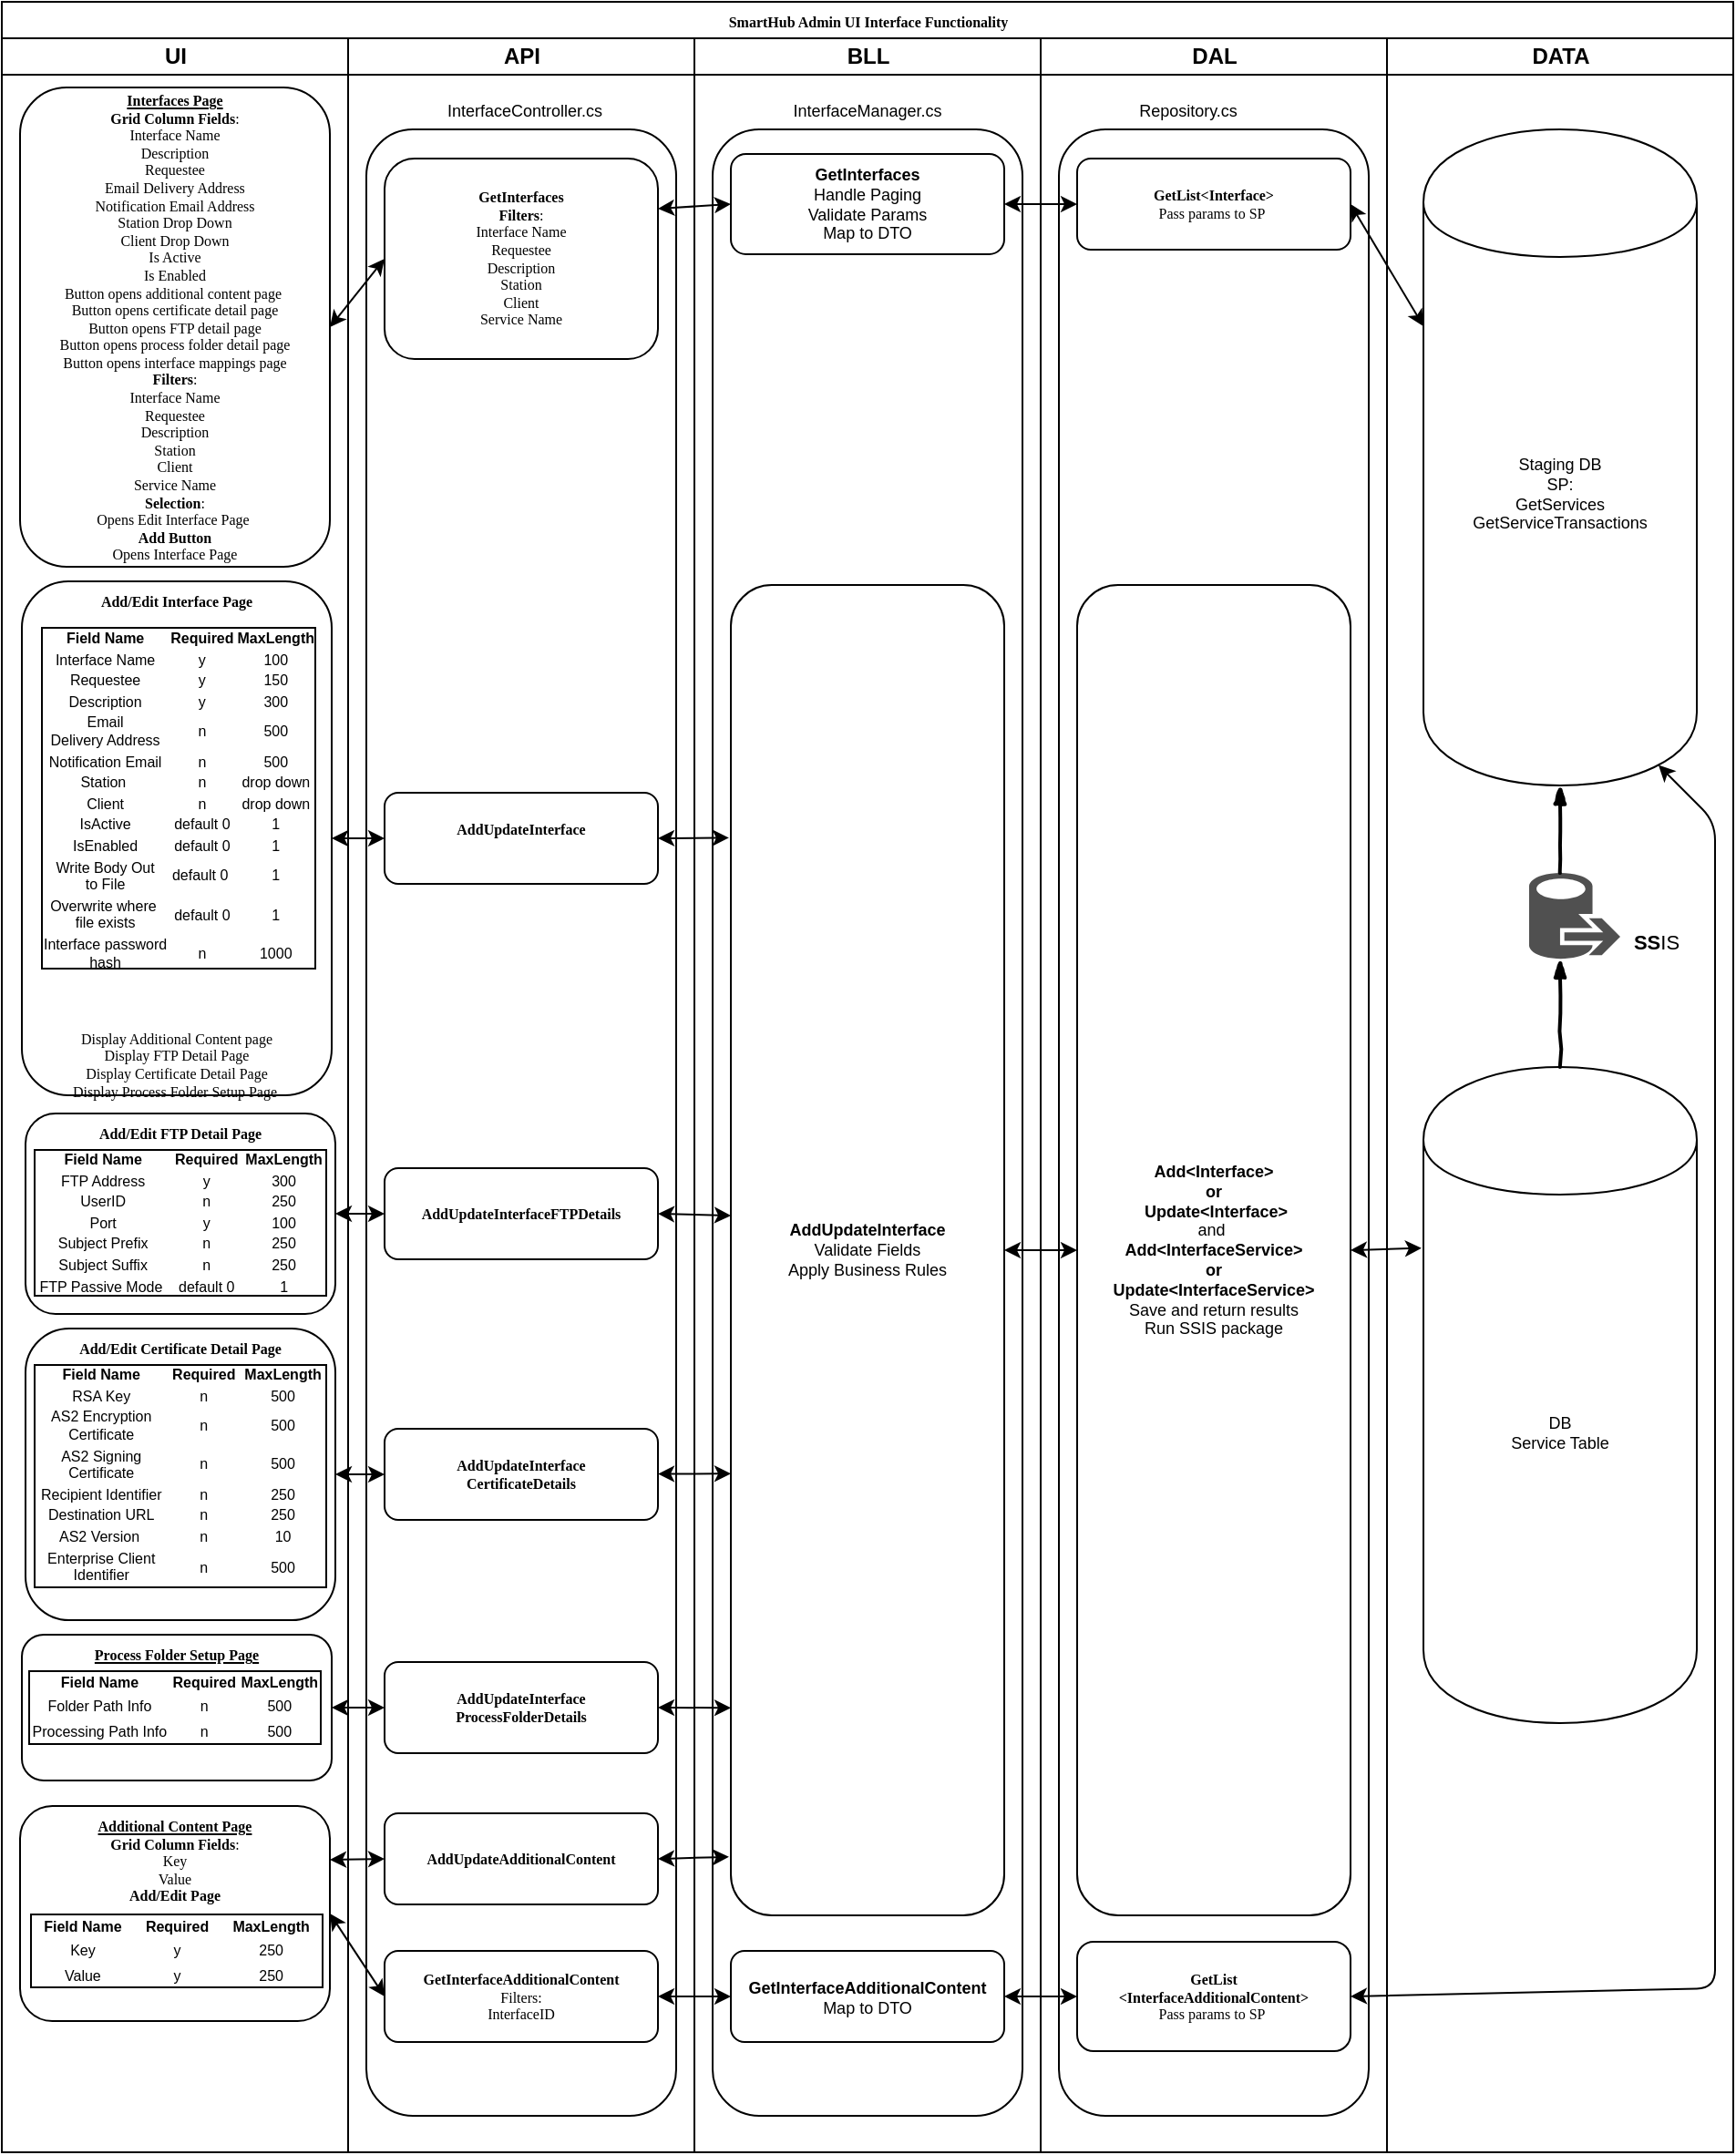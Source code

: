 <mxfile version="11.0.5" type="github"><diagram name="Page-1" id="74e2e168-ea6b-b213-b513-2b3c1d86103e"><mxGraphModel dx="1422" dy="764" grid="1" gridSize="10" guides="1" tooltips="1" connect="1" arrows="1" fold="1" page="1" pageScale="1" pageWidth="1100" pageHeight="850" background="#ffffff" math="0" shadow="0"><root><mxCell id="0"/><mxCell id="1" parent="0"/><mxCell id="77e6c97f196da883-1" value="SmartHub Admin UI Interface Functionality" style="swimlane;html=1;childLayout=stackLayout;startSize=20;rounded=0;shadow=0;labelBackgroundColor=none;strokeColor=#000000;strokeWidth=1;fillColor=#ffffff;fontFamily=Verdana;fontSize=8;fontColor=#000000;align=center;verticalAlign=top;" parent="1" vertex="1"><mxGeometry x="70" width="950" height="1180" as="geometry"/></mxCell><mxCell id="77e6c97f196da883-2" value="UI" style="swimlane;html=1;startSize=20;" parent="77e6c97f196da883-1" vertex="1"><mxGeometry y="20" width="190" height="1160" as="geometry"/></mxCell><mxCell id="Ao5RTdnZa-YezAbUxyMK-7" value="&lt;b&gt;&lt;u&gt;Process Folder Setup Page&lt;/u&gt;&lt;/b&gt;&lt;br&gt;" style="rounded=1;whiteSpace=wrap;html=1;shadow=0;labelBackgroundColor=none;strokeColor=#000000;strokeWidth=1;fillColor=#ffffff;fontFamily=Verdana;fontSize=8;fontColor=#000000;align=center;verticalAlign=top;" vertex="1" parent="77e6c97f196da883-2"><mxGeometry x="11" y="876" width="170" height="80" as="geometry"/></mxCell><mxCell id="77e6c97f196da883-8" value="&lt;b&gt;&lt;u&gt;Interfaces Page&lt;br&gt;&lt;/u&gt;Grid Column Fields&lt;/b&gt;:&lt;br&gt;Interface Name&lt;br&gt;Description&lt;br&gt;Requestee&lt;br&gt;Email Delivery Address&lt;br&gt;Notification Email Address&lt;br&gt;Station Drop Down&lt;br&gt;Client Drop Down&lt;br&gt;Is Active&lt;br&gt;Is Enabled&lt;br&gt;Button opens additional content page&amp;nbsp;&lt;br&gt;Button opens certificate detail page&lt;br&gt;Button opens FTP detail page&lt;br&gt;Button opens process folder detail page&lt;br&gt;Button opens interface mappings page&lt;br&gt;&lt;b&gt;Filters&lt;/b&gt;:&lt;br&gt;Interface Name&lt;br&gt;Requestee&lt;br&gt;Description&lt;br&gt;Station&lt;br&gt;Client&lt;br&gt;Service Name&lt;br&gt;&lt;b&gt;Selection&lt;/b&gt;:&lt;br&gt;Opens Edit Interface Page&amp;nbsp;&lt;br&gt;&lt;b&gt;Add Button&lt;/b&gt;&lt;br&gt;Opens Interface Page" style="rounded=1;whiteSpace=wrap;html=1;shadow=0;labelBackgroundColor=none;strokeColor=#000000;strokeWidth=1;fillColor=#ffffff;fontFamily=Verdana;fontSize=8;fontColor=#000000;align=center;" parent="77e6c97f196da883-2" vertex="1"><mxGeometry x="10" y="27" width="170" height="263" as="geometry"/></mxCell><mxCell id="Ah9zc4sFfrBGP1yTOG9I-1" value="&lt;b&gt;Add/Edit Interface Page&lt;/b&gt;&lt;br&gt;&lt;br&gt;&lt;br&gt;&lt;br&gt;&lt;br&gt;&lt;br&gt;&lt;br&gt;&lt;br&gt;&lt;br&gt;&lt;br&gt;&lt;br&gt;&lt;br&gt;&lt;br&gt;&lt;br&gt;&lt;br&gt;&lt;br&gt;&lt;br&gt;&lt;br&gt;&lt;br&gt;&lt;br&gt;&lt;br&gt;&lt;br&gt;&lt;br&gt;&lt;br&gt;&lt;br&gt;Display Additional Content page&lt;br&gt;Display FTP Detail Page&lt;br&gt;Display Certificate Detail Page&lt;br&gt;Display Process Folder Setup Page&amp;nbsp;" style="rounded=1;whiteSpace=wrap;html=1;shadow=0;labelBackgroundColor=none;strokeColor=#000000;strokeWidth=1;fillColor=#ffffff;fontFamily=Verdana;fontSize=8;fontColor=#000000;align=center;verticalAlign=top;" parent="77e6c97f196da883-2" vertex="1"><mxGeometry x="11" y="298" width="170" height="282" as="geometry"/></mxCell><mxCell id="Ah9zc4sFfrBGP1yTOG9I-2" value="&lt;b&gt;&lt;u&gt;Additional Content Page&lt;/u&gt;&lt;/b&gt;&lt;br&gt;&lt;b&gt;Grid Column Fields&lt;/b&gt;:&lt;br&gt;Key&lt;br&gt;Value&lt;br&gt;&lt;b&gt;Add/Edit Page&lt;br&gt;&lt;/b&gt;" style="rounded=1;whiteSpace=wrap;html=1;shadow=0;labelBackgroundColor=none;strokeColor=#000000;strokeWidth=1;fillColor=#ffffff;fontFamily=Verdana;fontSize=8;fontColor=#000000;align=center;verticalAlign=top;" parent="77e6c97f196da883-2" vertex="1"><mxGeometry x="10" y="970" width="170" height="118" as="geometry"/></mxCell><mxCell id="Ah9zc4sFfrBGP1yTOG9I-4" value="&lt;table border=&quot;0&quot; width=&quot;100%&quot; style=&quot;width: 100% ; height: 100% ; border-collapse: collapse&quot;&gt;&lt;tbody&gt;&lt;tr&gt;&lt;td&gt;&lt;b&gt;Field Name&lt;/b&gt;&lt;/td&gt;&lt;td&gt;&lt;b&gt;Required&lt;/b&gt;&lt;/td&gt;&lt;td&gt;&lt;b&gt;MaxLength&lt;/b&gt;&lt;/td&gt;&lt;/tr&gt;&lt;tr&gt;&lt;td&gt;Interface Name&lt;/td&gt;&lt;td&gt;y&lt;/td&gt;&lt;td&gt;100&lt;/td&gt;&lt;/tr&gt;&lt;tr&gt;&lt;td&gt;Requestee&lt;/td&gt;&lt;td&gt;y&lt;/td&gt;&lt;td&gt;150&lt;/td&gt;&lt;/tr&gt;&lt;tr&gt;&lt;td&gt;Description&lt;/td&gt;&lt;td&gt;y&lt;/td&gt;&lt;td&gt;300&lt;/td&gt;&lt;/tr&gt;&lt;tr&gt;&lt;td&gt;Email &lt;br&gt;Delivery Address&lt;/td&gt;&lt;td&gt;n&lt;/td&gt;&lt;td&gt;500&lt;/td&gt;&lt;/tr&gt;&lt;tr&gt;&lt;td&gt;Notification Email&lt;br&gt;&lt;/td&gt;&lt;td&gt;n&lt;/td&gt;&lt;td&gt;500&lt;/td&gt;&lt;/tr&gt;&lt;tr&gt;&lt;td&gt;Station&amp;nbsp;&lt;/td&gt;&lt;td&gt;n&lt;/td&gt;&lt;td&gt;drop down&lt;/td&gt;&lt;/tr&gt;&lt;tr&gt;&lt;td&gt;Client&lt;/td&gt;&lt;td&gt;n&lt;/td&gt;&lt;td&gt;drop down&lt;/td&gt;&lt;/tr&gt;&lt;tr&gt;&lt;td&gt;IsActive&lt;/td&gt;&lt;td&gt;default 0&lt;/td&gt;&lt;td&gt;1&lt;/td&gt;&lt;/tr&gt;&lt;tr&gt;&lt;td&gt;IsEnabled&lt;/td&gt;&lt;td&gt;default 0&lt;/td&gt;&lt;td&gt;1&lt;/td&gt;&lt;/tr&gt;&lt;tr&gt;&lt;td&gt;Write Body Out&lt;br&gt;to File&lt;/td&gt;&lt;td&gt;default 0&amp;nbsp;&lt;/td&gt;&lt;td&gt;1&lt;/td&gt;&lt;/tr&gt;&lt;tr&gt;&lt;td&gt;Overwrite where&amp;nbsp;&lt;br&gt;file exists&lt;/td&gt;&lt;td&gt;default 0&lt;/td&gt;&lt;td&gt;1&lt;/td&gt;&lt;/tr&gt;&lt;tr&gt;&lt;td&gt;Interface password&lt;br&gt;hash&lt;/td&gt;&lt;td&gt;n&lt;/td&gt;&lt;td&gt;1000&lt;/td&gt;&lt;/tr&gt;&lt;tr&gt;&lt;td&gt;&lt;br&gt;&lt;/td&gt;&lt;td&gt;&lt;br&gt;&lt;/td&gt;&lt;td&gt;&lt;br&gt;&lt;/td&gt;&lt;/tr&gt;&lt;tr&gt;&lt;td&gt;&lt;br&gt;&lt;/td&gt;&lt;td&gt;&lt;br&gt;&lt;/td&gt;&lt;td&gt;&lt;br&gt;&lt;/td&gt;&lt;/tr&gt;&lt;/tbody&gt;&lt;/table&gt;" style="text;html=1;strokeColor=#000000;fillColor=none;overflow=fill;fontSize=8;align=center;strokeWidth=1;" parent="77e6c97f196da883-2" vertex="1"><mxGeometry x="22" y="323.5" width="150" height="187" as="geometry"/></mxCell><mxCell id="Ao5RTdnZa-YezAbUxyMK-1" value="&lt;b&gt;Add/Edit FTP Detail Page&lt;br&gt;&lt;/b&gt;" style="rounded=1;whiteSpace=wrap;html=1;shadow=0;labelBackgroundColor=none;strokeColor=#000000;strokeWidth=1;fillColor=#ffffff;fontFamily=Verdana;fontSize=8;fontColor=#000000;align=center;verticalAlign=top;" vertex="1" parent="77e6c97f196da883-2"><mxGeometry x="13" y="590" width="170" height="110" as="geometry"/></mxCell><mxCell id="Ao5RTdnZa-YezAbUxyMK-2" value="&lt;table border=&quot;0&quot; width=&quot;100%&quot; style=&quot;width: 100% ; height: 100% ; border-collapse: collapse&quot;&gt;&lt;tbody&gt;&lt;tr&gt;&lt;td&gt;&lt;b&gt;Field Name&lt;/b&gt;&lt;/td&gt;&lt;td&gt;&lt;b&gt;Required&lt;/b&gt;&lt;/td&gt;&lt;td&gt;&lt;b&gt;MaxLength&lt;/b&gt;&lt;/td&gt;&lt;/tr&gt;&lt;tr&gt;&lt;td&gt;FTP Address&lt;/td&gt;&lt;td&gt;y&lt;/td&gt;&lt;td&gt;300&lt;/td&gt;&lt;/tr&gt;&lt;tr&gt;&lt;td&gt;UserID&lt;/td&gt;&lt;td&gt;n&lt;/td&gt;&lt;td&gt;250&lt;/td&gt;&lt;/tr&gt;&lt;tr&gt;&lt;td&gt;Port&lt;/td&gt;&lt;td&gt;y&lt;/td&gt;&lt;td&gt;100&lt;/td&gt;&lt;/tr&gt;&lt;tr&gt;&lt;td&gt;Subject Prefix&lt;br&gt;&lt;/td&gt;&lt;td&gt;n&lt;/td&gt;&lt;td&gt;250&lt;/td&gt;&lt;/tr&gt;&lt;tr&gt;&lt;td&gt;Subject Suffix&lt;/td&gt;&lt;td&gt;n&lt;/td&gt;&lt;td&gt;250&lt;/td&gt;&lt;/tr&gt;&lt;tr&gt;&lt;td&gt;FTP Passive Mode&amp;nbsp;&lt;/td&gt;&lt;td&gt;default 0&lt;/td&gt;&lt;td&gt;1&lt;/td&gt;&lt;/tr&gt;&lt;/tbody&gt;&lt;/table&gt;" style="text;html=1;strokeColor=#000000;fillColor=none;overflow=fill;fontSize=8;align=center;strokeWidth=1;" vertex="1" parent="77e6c97f196da883-2"><mxGeometry x="18" y="610" width="160" height="80" as="geometry"/></mxCell><mxCell id="Ao5RTdnZa-YezAbUxyMK-3" value="&lt;b&gt;Add/Edit Certificate Detail Page&lt;br&gt;&lt;/b&gt;" style="rounded=1;whiteSpace=wrap;html=1;shadow=0;labelBackgroundColor=none;strokeColor=#000000;strokeWidth=1;fillColor=#ffffff;fontFamily=Verdana;fontSize=8;fontColor=#000000;align=center;verticalAlign=top;" vertex="1" parent="77e6c97f196da883-2"><mxGeometry x="13" y="708" width="170" height="160" as="geometry"/></mxCell><mxCell id="Ao5RTdnZa-YezAbUxyMK-4" value="&lt;table border=&quot;0&quot; width=&quot;100%&quot; style=&quot;width: 100% ; height: 100% ; border-collapse: collapse&quot;&gt;&lt;tbody&gt;&lt;tr&gt;&lt;td&gt;&lt;b&gt;Field Name&lt;/b&gt;&lt;/td&gt;&lt;td&gt;&lt;b&gt;Required&lt;/b&gt;&lt;/td&gt;&lt;td&gt;&lt;b&gt;MaxLength&lt;/b&gt;&lt;/td&gt;&lt;/tr&gt;&lt;tr&gt;&lt;td&gt;RSA Key&lt;/td&gt;&lt;td&gt;n&lt;/td&gt;&lt;td&gt;500&lt;/td&gt;&lt;/tr&gt;&lt;tr&gt;&lt;td&gt;AS2 Encryption&lt;br&gt;Certificate&lt;/td&gt;&lt;td&gt;n&lt;/td&gt;&lt;td&gt;500&lt;/td&gt;&lt;/tr&gt;&lt;tr&gt;&lt;td&gt;AS2 Signing&lt;br&gt;Certificate&lt;/td&gt;&lt;td&gt;n&lt;/td&gt;&lt;td&gt;500&lt;/td&gt;&lt;/tr&gt;&lt;tr&gt;&lt;td&gt;Recipient Identifier&lt;/td&gt;&lt;td&gt;n&lt;/td&gt;&lt;td&gt;250&lt;/td&gt;&lt;/tr&gt;&lt;tr&gt;&lt;td&gt;Destination URL&lt;/td&gt;&lt;td&gt;n&lt;/td&gt;&lt;td&gt;250&lt;/td&gt;&lt;/tr&gt;&lt;tr&gt;&lt;td&gt;AS2 Version&amp;nbsp;&lt;/td&gt;&lt;td&gt;n&lt;/td&gt;&lt;td&gt;10&lt;/td&gt;&lt;/tr&gt;&lt;tr&gt;&lt;td&gt;Enterprise Client&lt;br&gt;Identifier&lt;/td&gt;&lt;td&gt;n&lt;/td&gt;&lt;td&gt;500&lt;/td&gt;&lt;/tr&gt;&lt;/tbody&gt;&lt;/table&gt;" style="text;html=1;strokeColor=#000000;fillColor=none;overflow=fill;fontSize=8;align=center;strokeWidth=1;" vertex="1" parent="77e6c97f196da883-2"><mxGeometry x="18" y="728" width="160" height="122" as="geometry"/></mxCell><mxCell id="Ao5RTdnZa-YezAbUxyMK-6" value="&lt;table border=&quot;0&quot; width=&quot;100%&quot; style=&quot;width: 100% ; height: 100% ; border-collapse: collapse&quot;&gt;&lt;tbody&gt;&lt;tr&gt;&lt;td&gt;&lt;b&gt;Field Name&lt;/b&gt;&lt;/td&gt;&lt;td&gt;&lt;b&gt;Required&lt;/b&gt;&lt;/td&gt;&lt;td&gt;&lt;b&gt;MaxLength&lt;/b&gt;&lt;/td&gt;&lt;/tr&gt;&lt;tr&gt;&lt;td&gt;Folder Path Info&lt;/td&gt;&lt;td&gt;n&lt;/td&gt;&lt;td&gt;500&lt;/td&gt;&lt;/tr&gt;&lt;tr&gt;&lt;td&gt;Processing Path Info&lt;/td&gt;&lt;td&gt;n&lt;/td&gt;&lt;td&gt;500&lt;/td&gt;&lt;/tr&gt;&lt;/tbody&gt;&lt;/table&gt;" style="text;html=1;strokeColor=#000000;fillColor=none;overflow=fill;fontSize=8;align=center;strokeWidth=1;" vertex="1" parent="77e6c97f196da883-2"><mxGeometry x="15" y="896" width="160" height="40" as="geometry"/></mxCell><mxCell id="Ao5RTdnZa-YezAbUxyMK-8" value="&lt;table border=&quot;0&quot; width=&quot;100%&quot; style=&quot;width: 100% ; height: 100% ; border-collapse: collapse&quot;&gt;&lt;tbody&gt;&lt;tr&gt;&lt;td&gt;&lt;b&gt;Field Name&lt;/b&gt;&lt;/td&gt;&lt;td&gt;&lt;b&gt;Required&lt;/b&gt;&lt;/td&gt;&lt;td&gt;&lt;b&gt;MaxLength&lt;/b&gt;&lt;/td&gt;&lt;/tr&gt;&lt;tr&gt;&lt;td&gt;Key&lt;/td&gt;&lt;td&gt;y&lt;/td&gt;&lt;td&gt;250&lt;/td&gt;&lt;/tr&gt;&lt;tr&gt;&lt;td&gt;Value&lt;/td&gt;&lt;td&gt;y&lt;/td&gt;&lt;td&gt;250&lt;/td&gt;&lt;/tr&gt;&lt;/tbody&gt;&lt;/table&gt;" style="text;html=1;strokeColor=#000000;fillColor=none;overflow=fill;fontSize=8;align=center;strokeWidth=1;" vertex="1" parent="77e6c97f196da883-2"><mxGeometry x="16" y="1029.5" width="160" height="40" as="geometry"/></mxCell><mxCell id="77e6c97f196da883-4" value="API" style="swimlane;html=1;startSize=20;" parent="77e6c97f196da883-1" vertex="1"><mxGeometry x="190" y="20" width="190" height="1160" as="geometry"/></mxCell><mxCell id="62eIiWP3n_bbntUUO8FA-11" value="" style="rounded=1;whiteSpace=wrap;html=1;fontSize=9;align=center;" parent="77e6c97f196da883-4" vertex="1"><mxGeometry x="10" y="50" width="170" height="1090" as="geometry"/></mxCell><mxCell id="77e6c97f196da883-11" value="&lt;b&gt;GetInterfaces&lt;br&gt;Filters&lt;/b&gt;:&lt;br&gt;Interface Name&lt;br&gt;Requestee&lt;br&gt;Description&lt;br&gt;Station&lt;br&gt;Client&lt;br&gt;Service Name" style="rounded=1;whiteSpace=wrap;html=1;shadow=0;labelBackgroundColor=none;strokeColor=#000000;strokeWidth=1;fillColor=#ffffff;fontFamily=Verdana;fontSize=8;fontColor=#000000;align=center;" parent="77e6c97f196da883-4" vertex="1"><mxGeometry x="20" y="66" width="150" height="110" as="geometry"/></mxCell><mxCell id="62eIiWP3n_bbntUUO8FA-1" value="&lt;b&gt;AddUpdateInterface&lt;br&gt;&amp;nbsp;&lt;/b&gt;" style="rounded=1;whiteSpace=wrap;html=1;shadow=0;labelBackgroundColor=none;strokeColor=#000000;strokeWidth=1;fillColor=#ffffff;fontFamily=Verdana;fontSize=8;fontColor=#000000;align=center;verticalAlign=middle;" parent="77e6c97f196da883-4" vertex="1"><mxGeometry x="20" y="414" width="150" height="50" as="geometry"/></mxCell><mxCell id="62eIiWP3n_bbntUUO8FA-12" value="InterfaceController.cs" style="text;html=1;strokeColor=none;fillColor=none;align=center;verticalAlign=middle;whiteSpace=wrap;rounded=0;fontSize=9;" parent="77e6c97f196da883-4" vertex="1"><mxGeometry x="77" y="30" width="40" height="20" as="geometry"/></mxCell><mxCell id="62eIiWP3n_bbntUUO8FA-4" value="&lt;b&gt;GetInterfaceAdditionalContent&lt;/b&gt;&lt;br&gt;Filters:&lt;br&gt;InterfaceID&lt;br&gt;" style="rounded=1;whiteSpace=wrap;html=1;shadow=0;labelBackgroundColor=none;strokeColor=#000000;strokeWidth=1;fillColor=#ffffff;fontFamily=Verdana;fontSize=8;fontColor=#000000;align=center;verticalAlign=middle;" parent="77e6c97f196da883-4" vertex="1"><mxGeometry x="20" y="1049.5" width="150" height="50" as="geometry"/></mxCell><mxCell id="Ao5RTdnZa-YezAbUxyMK-10" value="&lt;b&gt;AddUpdateAdditionalContent&lt;/b&gt;&lt;br&gt;" style="rounded=1;whiteSpace=wrap;html=1;shadow=0;labelBackgroundColor=none;strokeColor=#000000;strokeWidth=1;fillColor=#ffffff;fontFamily=Verdana;fontSize=8;fontColor=#000000;align=center;verticalAlign=middle;" vertex="1" parent="77e6c97f196da883-4"><mxGeometry x="20" y="974" width="150" height="50" as="geometry"/></mxCell><mxCell id="Ao5RTdnZa-YezAbUxyMK-11" value="&lt;b&gt;AddUpdateInterface&lt;br&gt;ProcessFolderDetails&lt;/b&gt;" style="rounded=1;whiteSpace=wrap;html=1;shadow=0;labelBackgroundColor=none;strokeColor=#000000;strokeWidth=1;fillColor=#ffffff;fontFamily=Verdana;fontSize=8;fontColor=#000000;align=center;verticalAlign=middle;" vertex="1" parent="77e6c97f196da883-4"><mxGeometry x="20" y="891" width="150" height="50" as="geometry"/></mxCell><mxCell id="Ao5RTdnZa-YezAbUxyMK-12" value="&lt;b&gt;AddUpdateInterface&lt;br&gt;CertificateDetails&lt;/b&gt;" style="rounded=1;whiteSpace=wrap;html=1;shadow=0;labelBackgroundColor=none;strokeColor=#000000;strokeWidth=1;fillColor=#ffffff;fontFamily=Verdana;fontSize=8;fontColor=#000000;align=center;verticalAlign=middle;" vertex="1" parent="77e6c97f196da883-4"><mxGeometry x="20" y="763" width="150" height="50" as="geometry"/></mxCell><mxCell id="Ao5RTdnZa-YezAbUxyMK-13" value="&lt;b&gt;AddUpdateInterfaceFTPDetails&lt;/b&gt;" style="rounded=1;whiteSpace=wrap;html=1;shadow=0;labelBackgroundColor=none;strokeColor=#000000;strokeWidth=1;fillColor=#ffffff;fontFamily=Verdana;fontSize=8;fontColor=#000000;align=center;verticalAlign=middle;" vertex="1" parent="77e6c97f196da883-4"><mxGeometry x="20" y="620" width="150" height="50" as="geometry"/></mxCell><mxCell id="77e6c97f196da883-5" value="BLL" style="swimlane;html=1;startSize=20;" parent="77e6c97f196da883-1" vertex="1"><mxGeometry x="380" y="20" width="190" height="1160" as="geometry"/></mxCell><mxCell id="62eIiWP3n_bbntUUO8FA-9" value="" style="rounded=1;whiteSpace=wrap;html=1;shadow=0;labelBackgroundColor=none;strokeColor=#000000;strokeWidth=1;fillColor=#ffffff;fontFamily=Verdana;fontSize=8;fontColor=#000000;align=center;" parent="77e6c97f196da883-5" vertex="1"><mxGeometry x="10" y="50" width="170" height="1090" as="geometry"/></mxCell><mxCell id="62eIiWP3n_bbntUUO8FA-14" value="InterfaceManager.cs" style="text;html=1;strokeColor=none;fillColor=none;align=center;verticalAlign=middle;whiteSpace=wrap;rounded=0;fontSize=9;" parent="77e6c97f196da883-5" vertex="1"><mxGeometry x="75" y="30" width="40" height="20" as="geometry"/></mxCell><mxCell id="62eIiWP3n_bbntUUO8FA-15" value="&lt;b&gt;GetInterfaces&lt;/b&gt;&lt;br&gt;Handle Paging&lt;br&gt;Validate Params&lt;br&gt;Map to DTO" style="rounded=1;whiteSpace=wrap;html=1;fontSize=9;align=center;" parent="77e6c97f196da883-5" vertex="1"><mxGeometry x="20" y="63.5" width="150" height="55" as="geometry"/></mxCell><mxCell id="62eIiWP3n_bbntUUO8FA-16" value="&lt;b&gt;AddUpdateInterface&lt;/b&gt;&lt;br&gt;Validate Fields&lt;br&gt;Apply Business Rules" style="rounded=1;whiteSpace=wrap;html=1;fontSize=9;align=center;" parent="77e6c97f196da883-5" vertex="1"><mxGeometry x="20" y="300" width="150" height="730" as="geometry"/></mxCell><mxCell id="62eIiWP3n_bbntUUO8FA-17" value="&lt;b&gt;GetInterfaceAdditionalContent&lt;/b&gt;&lt;br&gt;Map to DTO" style="rounded=1;whiteSpace=wrap;html=1;fontSize=9;align=center;" parent="77e6c97f196da883-5" vertex="1"><mxGeometry x="20" y="1049.5" width="150" height="50" as="geometry"/></mxCell><mxCell id="77e6c97f196da883-6" value="DAL" style="swimlane;html=1;startSize=20;" parent="77e6c97f196da883-1" vertex="1"><mxGeometry x="570" y="20" width="190" height="1160" as="geometry"/></mxCell><mxCell id="62eIiWP3n_bbntUUO8FA-22" value="" style="rounded=1;whiteSpace=wrap;html=1;fontSize=9;align=center;" parent="77e6c97f196da883-6" vertex="1"><mxGeometry x="10" y="50" width="170" height="1090" as="geometry"/></mxCell><mxCell id="62eIiWP3n_bbntUUO8FA-10" value="&lt;b&gt;GetList&amp;lt;Interface&amp;gt;&lt;br&gt;&lt;/b&gt;Pass params to SP&amp;nbsp;" style="rounded=1;whiteSpace=wrap;html=1;shadow=0;labelBackgroundColor=none;strokeColor=#000000;strokeWidth=1;fillColor=#ffffff;fontFamily=Verdana;fontSize=8;fontColor=#000000;align=center;" parent="77e6c97f196da883-6" vertex="1"><mxGeometry x="20" y="66" width="150" height="50" as="geometry"/></mxCell><mxCell id="62eIiWP3n_bbntUUO8FA-18" value="&lt;b&gt;Add&amp;lt;Interface&amp;gt; &lt;br&gt;or&lt;br&gt;&amp;nbsp;Update&amp;lt;Interface&amp;gt;&lt;br&gt;&lt;/b&gt;and&amp;nbsp;&lt;br&gt;&lt;b&gt;Add&amp;lt;InterfaceService&amp;gt;&lt;/b&gt;&lt;br&gt;&lt;b&gt;or&lt;br&gt;Update&amp;lt;InterfaceService&amp;gt;&lt;/b&gt;&lt;br&gt;Save and return results&lt;br&gt;Run SSIS package" style="rounded=1;whiteSpace=wrap;html=1;fontSize=9;align=center;" parent="77e6c97f196da883-6" vertex="1"><mxGeometry x="20" y="300" width="150" height="730" as="geometry"/></mxCell><mxCell id="62eIiWP3n_bbntUUO8FA-23" value="Repository.cs" style="text;html=1;strokeColor=none;fillColor=none;align=center;verticalAlign=middle;whiteSpace=wrap;rounded=0;fontSize=9;" parent="77e6c97f196da883-6" vertex="1"><mxGeometry x="61" y="30" width="40" height="20" as="geometry"/></mxCell><mxCell id="Ao5RTdnZa-YezAbUxyMK-25" value="&lt;b&gt;GetList&lt;br&gt;&amp;lt;InterfaceAdditionalContent&amp;gt;&lt;br&gt;&lt;/b&gt;Pass params to SP&amp;nbsp;" style="rounded=1;whiteSpace=wrap;html=1;shadow=0;labelBackgroundColor=none;strokeColor=#000000;strokeWidth=1;fillColor=#ffffff;fontFamily=Verdana;fontSize=8;fontColor=#000000;align=center;" vertex="1" parent="77e6c97f196da883-6"><mxGeometry x="20" y="1044.5" width="150" height="60" as="geometry"/></mxCell><mxCell id="62eIiWP3n_bbntUUO8FA-31" value="" style="endArrow=classic;startArrow=classic;html=1;fontSize=9;entryX=0;entryY=0.5;entryDx=0;entryDy=0;exitX=1;exitY=0.5;exitDx=0;exitDy=0;" parent="77e6c97f196da883-1" source="77e6c97f196da883-8" target="77e6c97f196da883-11" edge="1"><mxGeometry width="50" height="50" relative="1" as="geometry"><mxPoint y="820" as="sourcePoint"/><mxPoint x="50" y="770" as="targetPoint"/></mxGeometry></mxCell><mxCell id="62eIiWP3n_bbntUUO8FA-32" value="" style="endArrow=classic;startArrow=classic;html=1;fontSize=9;exitX=1;exitY=0.5;exitDx=0;exitDy=0;entryX=-0.007;entryY=0.19;entryDx=0;entryDy=0;entryPerimeter=0;" parent="77e6c97f196da883-1" source="62eIiWP3n_bbntUUO8FA-1" target="62eIiWP3n_bbntUUO8FA-16" edge="1"><mxGeometry width="50" height="50" relative="1" as="geometry"><mxPoint y="820" as="sourcePoint"/><mxPoint x="400" y="457" as="targetPoint"/></mxGeometry></mxCell><mxCell id="62eIiWP3n_bbntUUO8FA-33" value="" style="endArrow=classic;startArrow=classic;html=1;fontSize=9;exitX=1;exitY=0.5;exitDx=0;exitDy=0;entryX=0;entryY=0.5;entryDx=0;entryDy=0;" parent="77e6c97f196da883-1" source="62eIiWP3n_bbntUUO8FA-16" target="62eIiWP3n_bbntUUO8FA-18" edge="1"><mxGeometry width="50" height="50" relative="1" as="geometry"><mxPoint y="820" as="sourcePoint"/><mxPoint x="592" y="458" as="targetPoint"/></mxGeometry></mxCell><mxCell id="62eIiWP3n_bbntUUO8FA-35" value="" style="endArrow=classic;startArrow=classic;html=1;fontSize=9;entryX=0;entryY=0.3;entryDx=0;entryDy=0;exitX=1;exitY=0.5;exitDx=0;exitDy=0;" parent="77e6c97f196da883-1" source="62eIiWP3n_bbntUUO8FA-10" target="62eIiWP3n_bbntUUO8FA-25" edge="1"><mxGeometry width="50" height="50" relative="1" as="geometry"><mxPoint y="820" as="sourcePoint"/><mxPoint x="50" y="770" as="targetPoint"/></mxGeometry></mxCell><mxCell id="62eIiWP3n_bbntUUO8FA-36" value="" style="endArrow=classic;startArrow=classic;html=1;fontSize=9;entryX=0.86;entryY=0.969;entryDx=0;entryDy=0;exitX=1;exitY=0.5;exitDx=0;exitDy=0;entryPerimeter=0;" parent="77e6c97f196da883-1" source="Ao5RTdnZa-YezAbUxyMK-25" target="62eIiWP3n_bbntUUO8FA-25" edge="1"><mxGeometry width="50" height="50" relative="1" as="geometry"><mxPoint x="740" y="615" as="sourcePoint"/><mxPoint x="50" y="770" as="targetPoint"/><Array as="points"><mxPoint x="940" y="1090"/><mxPoint x="940" y="450"/></Array></mxGeometry></mxCell><mxCell id="Ah9zc4sFfrBGP1yTOG9I-7" value="" style="endArrow=classic;startArrow=classic;html=1;fontSize=8;entryX=0;entryY=0.5;entryDx=0;entryDy=0;exitX=1;exitY=0.5;exitDx=0;exitDy=0;" parent="77e6c97f196da883-1" source="Ah9zc4sFfrBGP1yTOG9I-1" target="62eIiWP3n_bbntUUO8FA-1" edge="1"><mxGeometry width="50" height="50" relative="1" as="geometry"><mxPoint y="650" as="sourcePoint"/><mxPoint x="50" y="600" as="targetPoint"/></mxGeometry></mxCell><mxCell id="Ah9zc4sFfrBGP1yTOG9I-8" value="" style="endArrow=classic;startArrow=classic;html=1;fontSize=8;entryX=0;entryY=0.5;entryDx=0;entryDy=0;exitX=1;exitY=0.5;exitDx=0;exitDy=0;" parent="77e6c97f196da883-1" source="Ah9zc4sFfrBGP1yTOG9I-2" target="62eIiWP3n_bbntUUO8FA-4" edge="1"><mxGeometry width="50" height="50" relative="1" as="geometry"><mxPoint y="650" as="sourcePoint"/><mxPoint x="50" y="600" as="targetPoint"/></mxGeometry></mxCell><mxCell id="Ah9zc4sFfrBGP1yTOG9I-9" value="" style="endArrow=classic;startArrow=classic;html=1;fontSize=8;entryX=0;entryY=0.5;entryDx=0;entryDy=0;exitX=1;exitY=0.5;exitDx=0;exitDy=0;" parent="77e6c97f196da883-1" source="62eIiWP3n_bbntUUO8FA-4" target="62eIiWP3n_bbntUUO8FA-17" edge="1"><mxGeometry width="50" height="50" relative="1" as="geometry"><mxPoint y="650" as="sourcePoint"/><mxPoint x="50" y="600" as="targetPoint"/></mxGeometry></mxCell><mxCell id="Ah9zc4sFfrBGP1yTOG9I-10" value="" style="endArrow=classic;startArrow=classic;html=1;fontSize=8;entryX=0;entryY=0.5;entryDx=0;entryDy=0;exitX=1;exitY=0.5;exitDx=0;exitDy=0;" parent="77e6c97f196da883-1" source="62eIiWP3n_bbntUUO8FA-17" target="Ao5RTdnZa-YezAbUxyMK-25" edge="1"><mxGeometry width="50" height="50" relative="1" as="geometry"><mxPoint y="650" as="sourcePoint"/><mxPoint x="590" y="615" as="targetPoint"/></mxGeometry></mxCell><mxCell id="77e6c97f196da883-7" value="DATA" style="swimlane;html=1;startSize=20;align=center;" parent="77e6c97f196da883-1" vertex="1"><mxGeometry x="760" y="20" width="190" height="1160" as="geometry"/></mxCell><mxCell id="62eIiWP3n_bbntUUO8FA-25" value="Staging DB&lt;br&gt;SP:&lt;br&gt;GetServices&lt;br&gt;GetServiceTransactions" style="shape=cylinder;whiteSpace=wrap;html=1;boundedLbl=1;backgroundOutline=1;fontSize=9;align=center;" parent="77e6c97f196da883-7" vertex="1"><mxGeometry x="20" y="50" width="150" height="360" as="geometry"/></mxCell><mxCell id="62eIiWP3n_bbntUUO8FA-26" value="DB&lt;br&gt;Service Table" style="shape=cylinder;whiteSpace=wrap;html=1;boundedLbl=1;backgroundOutline=1;fontSize=9;align=center;" parent="77e6c97f196da883-7" vertex="1"><mxGeometry x="20" y="564.5" width="150" height="360" as="geometry"/></mxCell><mxCell id="62eIiWP3n_bbntUUO8FA-27" value="" style="pointerEvents=1;shadow=0;dashed=0;html=1;strokeColor=none;labelPosition=center;verticalLabelPosition=bottom;verticalAlign=top;align=center;shape=mxgraph.mscae.intune.data_migration_wizard;fillColor=#505050;fontSize=9;" parent="77e6c97f196da883-7" vertex="1"><mxGeometry x="78" y="457.5" width="50" height="48" as="geometry"/></mxCell><mxCell id="62eIiWP3n_bbntUUO8FA-28" value="" style="rounded=0;comic=1;strokeWidth=2;endArrow=blockThin;html=1;fontFamily=Comic Sans MS;fontStyle=1;entryX=0.34;entryY=0.995;entryDx=0;entryDy=0;entryPerimeter=0;" parent="77e6c97f196da883-7" source="62eIiWP3n_bbntUUO8FA-26" target="62eIiWP3n_bbntUUO8FA-27" edge="1"><mxGeometry width="50" height="50" relative="1" as="geometry"><mxPoint x="128" y="539.5" as="sourcePoint"/><mxPoint x="178" y="489.5" as="targetPoint"/></mxGeometry></mxCell><mxCell id="62eIiWP3n_bbntUUO8FA-30" value="&lt;font style=&quot;font-size: 11px&quot;&gt;&lt;b&gt;SS&lt;/b&gt;IS&lt;/font&gt;" style="text;html=1;strokeColor=none;fillColor=none;align=center;verticalAlign=middle;whiteSpace=wrap;rounded=0;fontSize=9;" parent="77e6c97f196da883-7" vertex="1"><mxGeometry x="128" y="485.5" width="40" height="20" as="geometry"/></mxCell><mxCell id="Ao5RTdnZa-YezAbUxyMK-9" value="" style="rounded=0;comic=1;strokeWidth=2;endArrow=blockThin;html=1;fontFamily=Comic Sans MS;fontStyle=1;exitX=0.34;exitY=0.01;exitDx=0;exitDy=0;entryX=0.5;entryY=1;entryDx=0;entryDy=0;exitPerimeter=0;" edge="1" parent="77e6c97f196da883-7" source="62eIiWP3n_bbntUUO8FA-27" target="62eIiWP3n_bbntUUO8FA-25"><mxGeometry width="50" height="50" relative="1" as="geometry"><mxPoint x="105" y="574.5" as="sourcePoint"/><mxPoint x="105" y="515.26" as="targetPoint"/></mxGeometry></mxCell><mxCell id="Ao5RTdnZa-YezAbUxyMK-17" value="" style="endArrow=classic;startArrow=classic;html=1;entryX=0;entryY=0.5;entryDx=0;entryDy=0;exitX=1;exitY=0.5;exitDx=0;exitDy=0;" edge="1" parent="77e6c97f196da883-1" source="Ao5RTdnZa-YezAbUxyMK-1" target="Ao5RTdnZa-YezAbUxyMK-13"><mxGeometry width="50" height="50" relative="1" as="geometry"><mxPoint y="1250" as="sourcePoint"/><mxPoint x="50" y="1200" as="targetPoint"/></mxGeometry></mxCell><mxCell id="Ao5RTdnZa-YezAbUxyMK-18" value="" style="endArrow=classic;startArrow=classic;html=1;entryX=0;entryY=0.5;entryDx=0;entryDy=0;exitX=1;exitY=0.5;exitDx=0;exitDy=0;" edge="1" parent="77e6c97f196da883-1" source="Ao5RTdnZa-YezAbUxyMK-3" target="Ao5RTdnZa-YezAbUxyMK-12"><mxGeometry width="50" height="50" relative="1" as="geometry"><mxPoint y="1250" as="sourcePoint"/><mxPoint x="50" y="1200" as="targetPoint"/></mxGeometry></mxCell><mxCell id="Ao5RTdnZa-YezAbUxyMK-19" value="" style="endArrow=classic;startArrow=classic;html=1;entryX=0;entryY=0.5;entryDx=0;entryDy=0;exitX=1;exitY=0.5;exitDx=0;exitDy=0;" edge="1" parent="77e6c97f196da883-1" source="Ao5RTdnZa-YezAbUxyMK-7" target="Ao5RTdnZa-YezAbUxyMK-11"><mxGeometry width="50" height="50" relative="1" as="geometry"><mxPoint y="1250" as="sourcePoint"/><mxPoint x="50" y="1200" as="targetPoint"/></mxGeometry></mxCell><mxCell id="Ao5RTdnZa-YezAbUxyMK-20" value="" style="endArrow=classic;startArrow=classic;html=1;entryX=0;entryY=0.5;entryDx=0;entryDy=0;exitX=1;exitY=0.25;exitDx=0;exitDy=0;" edge="1" parent="77e6c97f196da883-1" source="Ah9zc4sFfrBGP1yTOG9I-2" target="Ao5RTdnZa-YezAbUxyMK-10"><mxGeometry width="50" height="50" relative="1" as="geometry"><mxPoint y="1250" as="sourcePoint"/><mxPoint x="50" y="1200" as="targetPoint"/></mxGeometry></mxCell><mxCell id="Ao5RTdnZa-YezAbUxyMK-21" value="" style="endArrow=classic;startArrow=classic;html=1;exitX=1;exitY=0.5;exitDx=0;exitDy=0;entryX=0;entryY=0.474;entryDx=0;entryDy=0;entryPerimeter=0;" edge="1" parent="77e6c97f196da883-1" source="Ao5RTdnZa-YezAbUxyMK-13" target="62eIiWP3n_bbntUUO8FA-16"><mxGeometry width="50" height="50" relative="1" as="geometry"><mxPoint y="1250" as="sourcePoint"/><mxPoint x="400" y="664" as="targetPoint"/></mxGeometry></mxCell><mxCell id="Ao5RTdnZa-YezAbUxyMK-22" value="" style="endArrow=classic;startArrow=classic;html=1;entryX=0;entryY=0.668;entryDx=0;entryDy=0;entryPerimeter=0;" edge="1" parent="77e6c97f196da883-1" source="Ao5RTdnZa-YezAbUxyMK-12" target="62eIiWP3n_bbntUUO8FA-16"><mxGeometry width="50" height="50" relative="1" as="geometry"><mxPoint y="1250" as="sourcePoint"/><mxPoint x="50" y="1200" as="targetPoint"/></mxGeometry></mxCell><mxCell id="Ao5RTdnZa-YezAbUxyMK-23" value="" style="endArrow=classic;startArrow=classic;html=1;entryX=0;entryY=0.844;entryDx=0;entryDy=0;entryPerimeter=0;exitX=1;exitY=0.5;exitDx=0;exitDy=0;" edge="1" parent="77e6c97f196da883-1" source="Ao5RTdnZa-YezAbUxyMK-11" target="62eIiWP3n_bbntUUO8FA-16"><mxGeometry width="50" height="50" relative="1" as="geometry"><mxPoint y="1250" as="sourcePoint"/><mxPoint x="50" y="1200" as="targetPoint"/></mxGeometry></mxCell><mxCell id="Ao5RTdnZa-YezAbUxyMK-24" value="" style="endArrow=classic;startArrow=classic;html=1;entryX=-0.007;entryY=0.956;entryDx=0;entryDy=0;entryPerimeter=0;exitX=1;exitY=0.5;exitDx=0;exitDy=0;" edge="1" parent="77e6c97f196da883-1" source="Ao5RTdnZa-YezAbUxyMK-10" target="62eIiWP3n_bbntUUO8FA-16"><mxGeometry width="50" height="50" relative="1" as="geometry"><mxPoint y="1250" as="sourcePoint"/><mxPoint x="50" y="1200" as="targetPoint"/></mxGeometry></mxCell><mxCell id="Ao5RTdnZa-YezAbUxyMK-26" value="" style="endArrow=classic;startArrow=classic;html=1;entryX=-0.007;entryY=0.276;entryDx=0;entryDy=0;entryPerimeter=0;exitX=1;exitY=0.5;exitDx=0;exitDy=0;" edge="1" parent="77e6c97f196da883-1" source="62eIiWP3n_bbntUUO8FA-18" target="62eIiWP3n_bbntUUO8FA-26"><mxGeometry width="50" height="50" relative="1" as="geometry"><mxPoint y="1250" as="sourcePoint"/><mxPoint x="50" y="1200" as="targetPoint"/></mxGeometry></mxCell><mxCell id="Ao5RTdnZa-YezAbUxyMK-27" value="" style="endArrow=classic;startArrow=classic;html=1;entryX=0;entryY=0.5;entryDx=0;entryDy=0;exitX=1;exitY=0.5;exitDx=0;exitDy=0;" edge="1" parent="77e6c97f196da883-1" source="62eIiWP3n_bbntUUO8FA-15" target="62eIiWP3n_bbntUUO8FA-10"><mxGeometry width="50" height="50" relative="1" as="geometry"><mxPoint y="1250" as="sourcePoint"/><mxPoint x="50" y="1200" as="targetPoint"/></mxGeometry></mxCell><mxCell id="Ao5RTdnZa-YezAbUxyMK-28" value="" style="endArrow=classic;startArrow=classic;html=1;entryX=0;entryY=0.5;entryDx=0;entryDy=0;exitX=1;exitY=0.25;exitDx=0;exitDy=0;" edge="1" parent="77e6c97f196da883-1" source="77e6c97f196da883-11" target="62eIiWP3n_bbntUUO8FA-15"><mxGeometry width="50" height="50" relative="1" as="geometry"><mxPoint y="1250" as="sourcePoint"/><mxPoint x="50" y="1200" as="targetPoint"/></mxGeometry></mxCell></root></mxGraphModel></diagram></mxfile>